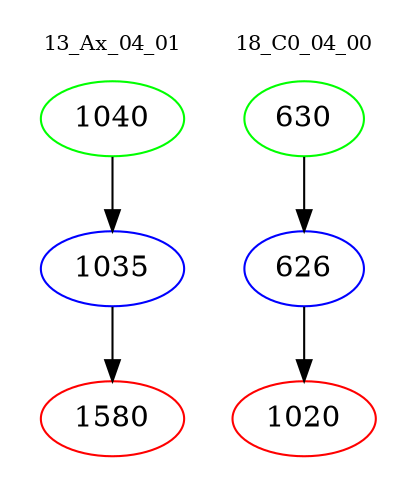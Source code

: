 digraph{
subgraph cluster_0 {
color = white
label = "13_Ax_04_01";
fontsize=10;
T0_1040 [label="1040", color="green"]
T0_1040 -> T0_1035 [color="black"]
T0_1035 [label="1035", color="blue"]
T0_1035 -> T0_1580 [color="black"]
T0_1580 [label="1580", color="red"]
}
subgraph cluster_1 {
color = white
label = "18_C0_04_00";
fontsize=10;
T1_630 [label="630", color="green"]
T1_630 -> T1_626 [color="black"]
T1_626 [label="626", color="blue"]
T1_626 -> T1_1020 [color="black"]
T1_1020 [label="1020", color="red"]
}
}
